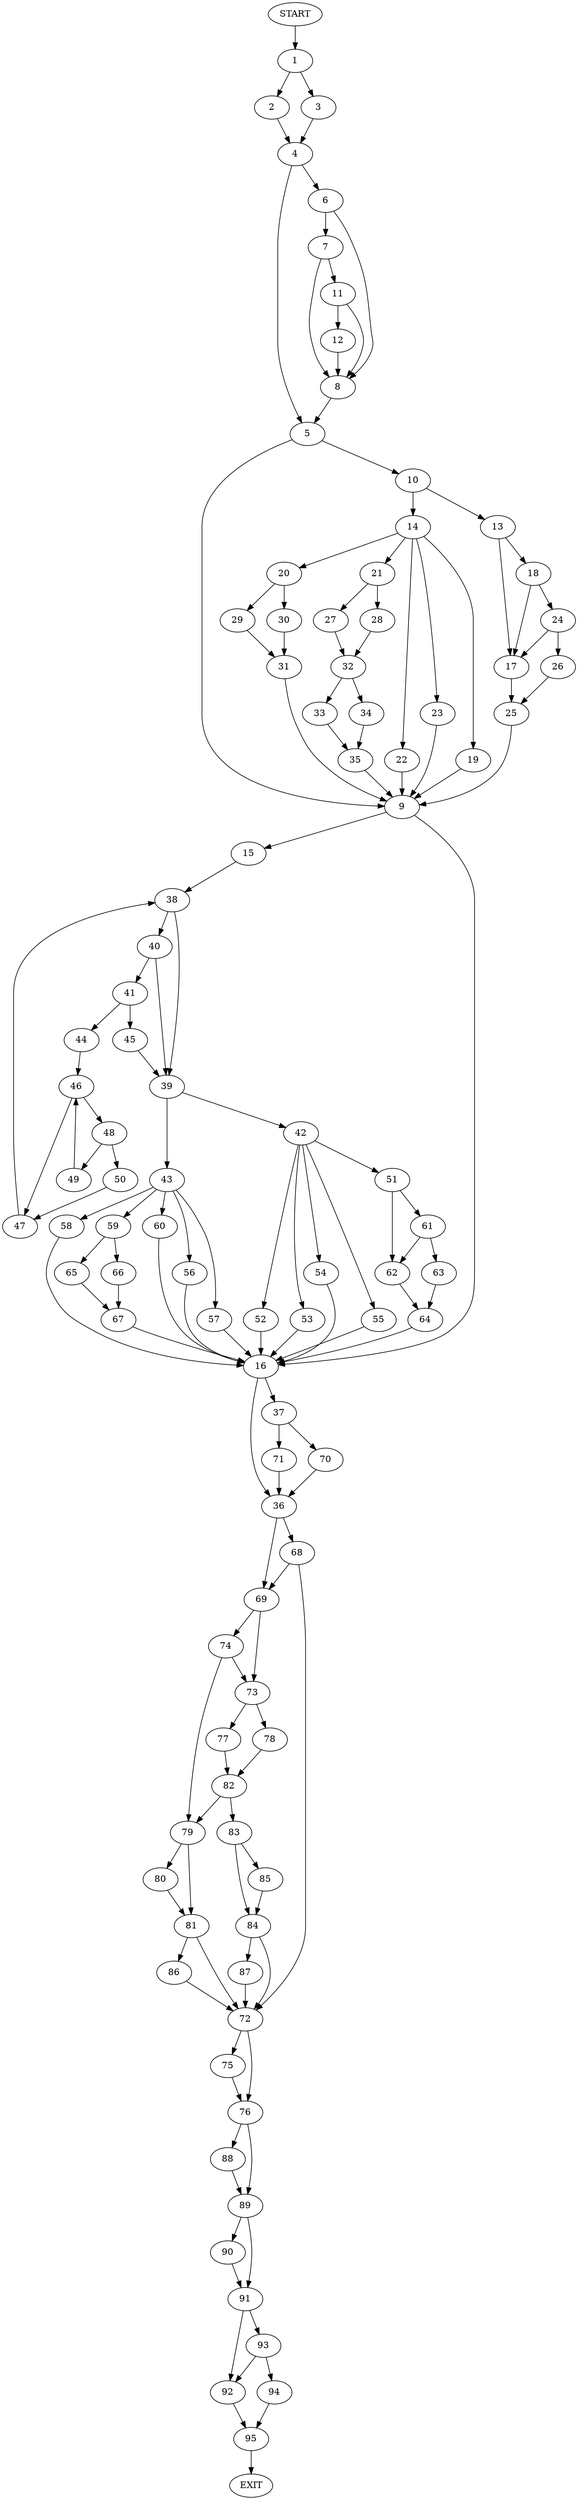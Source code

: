digraph {
0 [label="START"]
96 [label="EXIT"]
0 -> 1
1 -> 2
1 -> 3
2 -> 4
3 -> 4
4 -> 5
4 -> 6
6 -> 7
6 -> 8
5 -> 9
5 -> 10
8 -> 5
7 -> 11
7 -> 8
11 -> 12
11 -> 8
12 -> 8
10 -> 13
10 -> 14
9 -> 15
9 -> 16
13 -> 17
13 -> 18
14 -> 19
14 -> 20
14 -> 21
14 -> 22
14 -> 23
18 -> 24
18 -> 17
17 -> 25
24 -> 17
24 -> 26
26 -> 25
25 -> 9
19 -> 9
21 -> 27
21 -> 28
22 -> 9
20 -> 29
20 -> 30
23 -> 9
30 -> 31
29 -> 31
31 -> 9
27 -> 32
28 -> 32
32 -> 33
32 -> 34
33 -> 35
34 -> 35
35 -> 9
16 -> 36
16 -> 37
15 -> 38
38 -> 39
38 -> 40
40 -> 41
40 -> 39
39 -> 42
39 -> 43
41 -> 44
41 -> 45
45 -> 39
44 -> 46
46 -> 47
46 -> 48
48 -> 49
48 -> 50
47 -> 38
50 -> 47
49 -> 46
42 -> 51
42 -> 52
42 -> 53
42 -> 54
42 -> 55
43 -> 56
43 -> 57
43 -> 58
43 -> 59
43 -> 60
53 -> 16
52 -> 16
55 -> 16
54 -> 16
51 -> 61
51 -> 62
61 -> 62
61 -> 63
62 -> 64
63 -> 64
64 -> 16
60 -> 16
58 -> 16
59 -> 65
59 -> 66
56 -> 16
57 -> 16
65 -> 67
66 -> 67
67 -> 16
36 -> 68
36 -> 69
37 -> 70
37 -> 71
70 -> 36
71 -> 36
68 -> 72
68 -> 69
69 -> 73
69 -> 74
72 -> 75
72 -> 76
73 -> 77
73 -> 78
74 -> 73
74 -> 79
79 -> 80
79 -> 81
78 -> 82
77 -> 82
82 -> 83
82 -> 79
83 -> 84
83 -> 85
80 -> 81
81 -> 72
81 -> 86
86 -> 72
84 -> 72
84 -> 87
85 -> 84
87 -> 72
75 -> 76
76 -> 88
76 -> 89
88 -> 89
89 -> 90
89 -> 91
91 -> 92
91 -> 93
90 -> 91
93 -> 92
93 -> 94
92 -> 95
94 -> 95
95 -> 96
}
